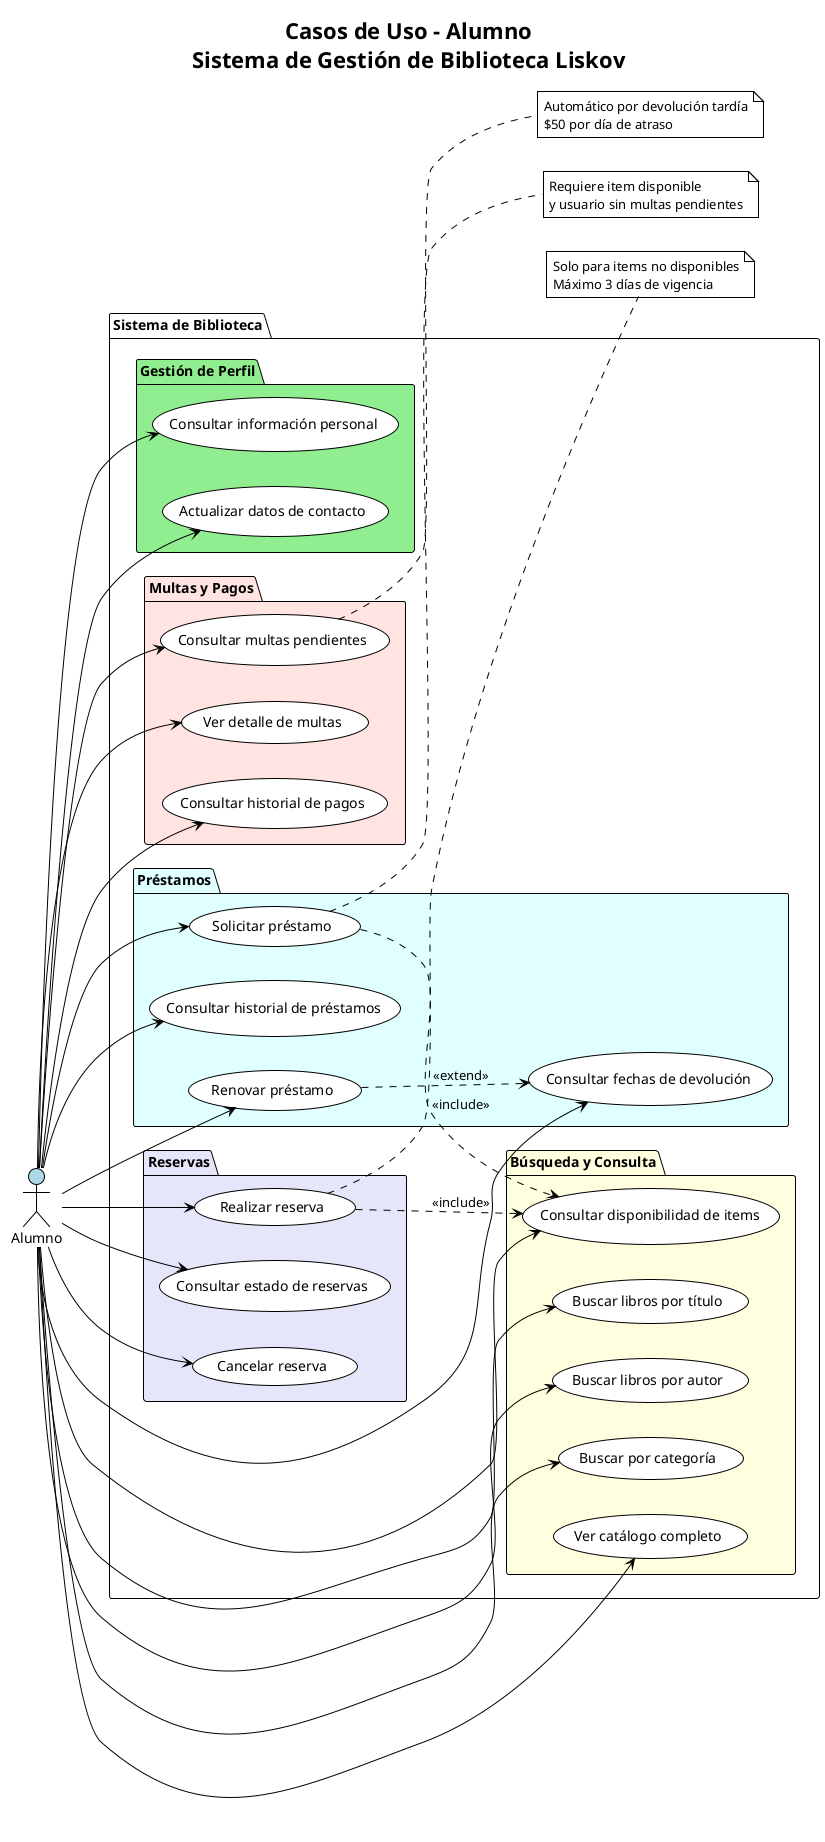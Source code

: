 @startuml Casos de Uso - Alumno
!define RECTANGLE class
!theme plain

title "Casos de Uso - Alumno\nSistema de Gestión de Biblioteca Liskov"

left to right direction

actor "Alumno" as Alumno #lightblue

package "Sistema de Biblioteca" {
    
    package "Gestión de Perfil" #lightgreen {
        usecase "Consultar información personal" as UC1
        usecase "Actualizar datos de contacto" as UC2
    }
    
    package "Búsqueda y Consulta" #lightyellow {
        usecase "Buscar libros por título" as UC3
        usecase "Buscar libros por autor" as UC4
        usecase "Buscar por categoría" as UC5
        usecase "Consultar disponibilidad de items" as UC6
        usecase "Ver catálogo completo" as UC7
    }
    
    package "Préstamos" #lightcyan {
        usecase "Solicitar préstamo" as UC8
        usecase "Consultar historial de préstamos" as UC9
        usecase "Consultar fechas de devolución" as UC10
        usecase "Renovar préstamo" as UC11
    }
    
    package "Reservas" #lavender {
        usecase "Realizar reserva" as UC12
        usecase "Consultar estado de reservas" as UC13
        usecase "Cancelar reserva" as UC14
    }
    
    package "Multas y Pagos" #mistyrose {
        usecase "Consultar multas pendientes" as UC15
        usecase "Ver detalle de multas" as UC16
        usecase "Consultar historial de pagos" as UC17
    }
}

' Relaciones del Alumno
Alumno --> UC1
Alumno --> UC2

Alumno --> UC3
Alumno --> UC4
Alumno --> UC5
Alumno --> UC6
Alumno --> UC7

Alumno --> UC8
Alumno --> UC9
Alumno --> UC10
Alumno --> UC11

Alumno --> UC12
Alumno --> UC13
Alumno --> UC14

Alumno --> UC15
Alumno --> UC16
Alumno --> UC17

' Relaciones entre casos de uso (includes y extends)
UC8 ..> UC6 : <<include>>
UC12 ..> UC6 : <<include>>
UC11 ..> UC10 : <<extend>>

' Notas explicativas
note right of UC8
  Requiere item disponible
  y usuario sin multas pendientes
end note

note right of UC12
  Solo para items no disponibles
  Máximo 3 días de vigencia
end note

note right of UC15
  Automático por devolución tardía
  $50 por día de atraso
end note

@enduml
